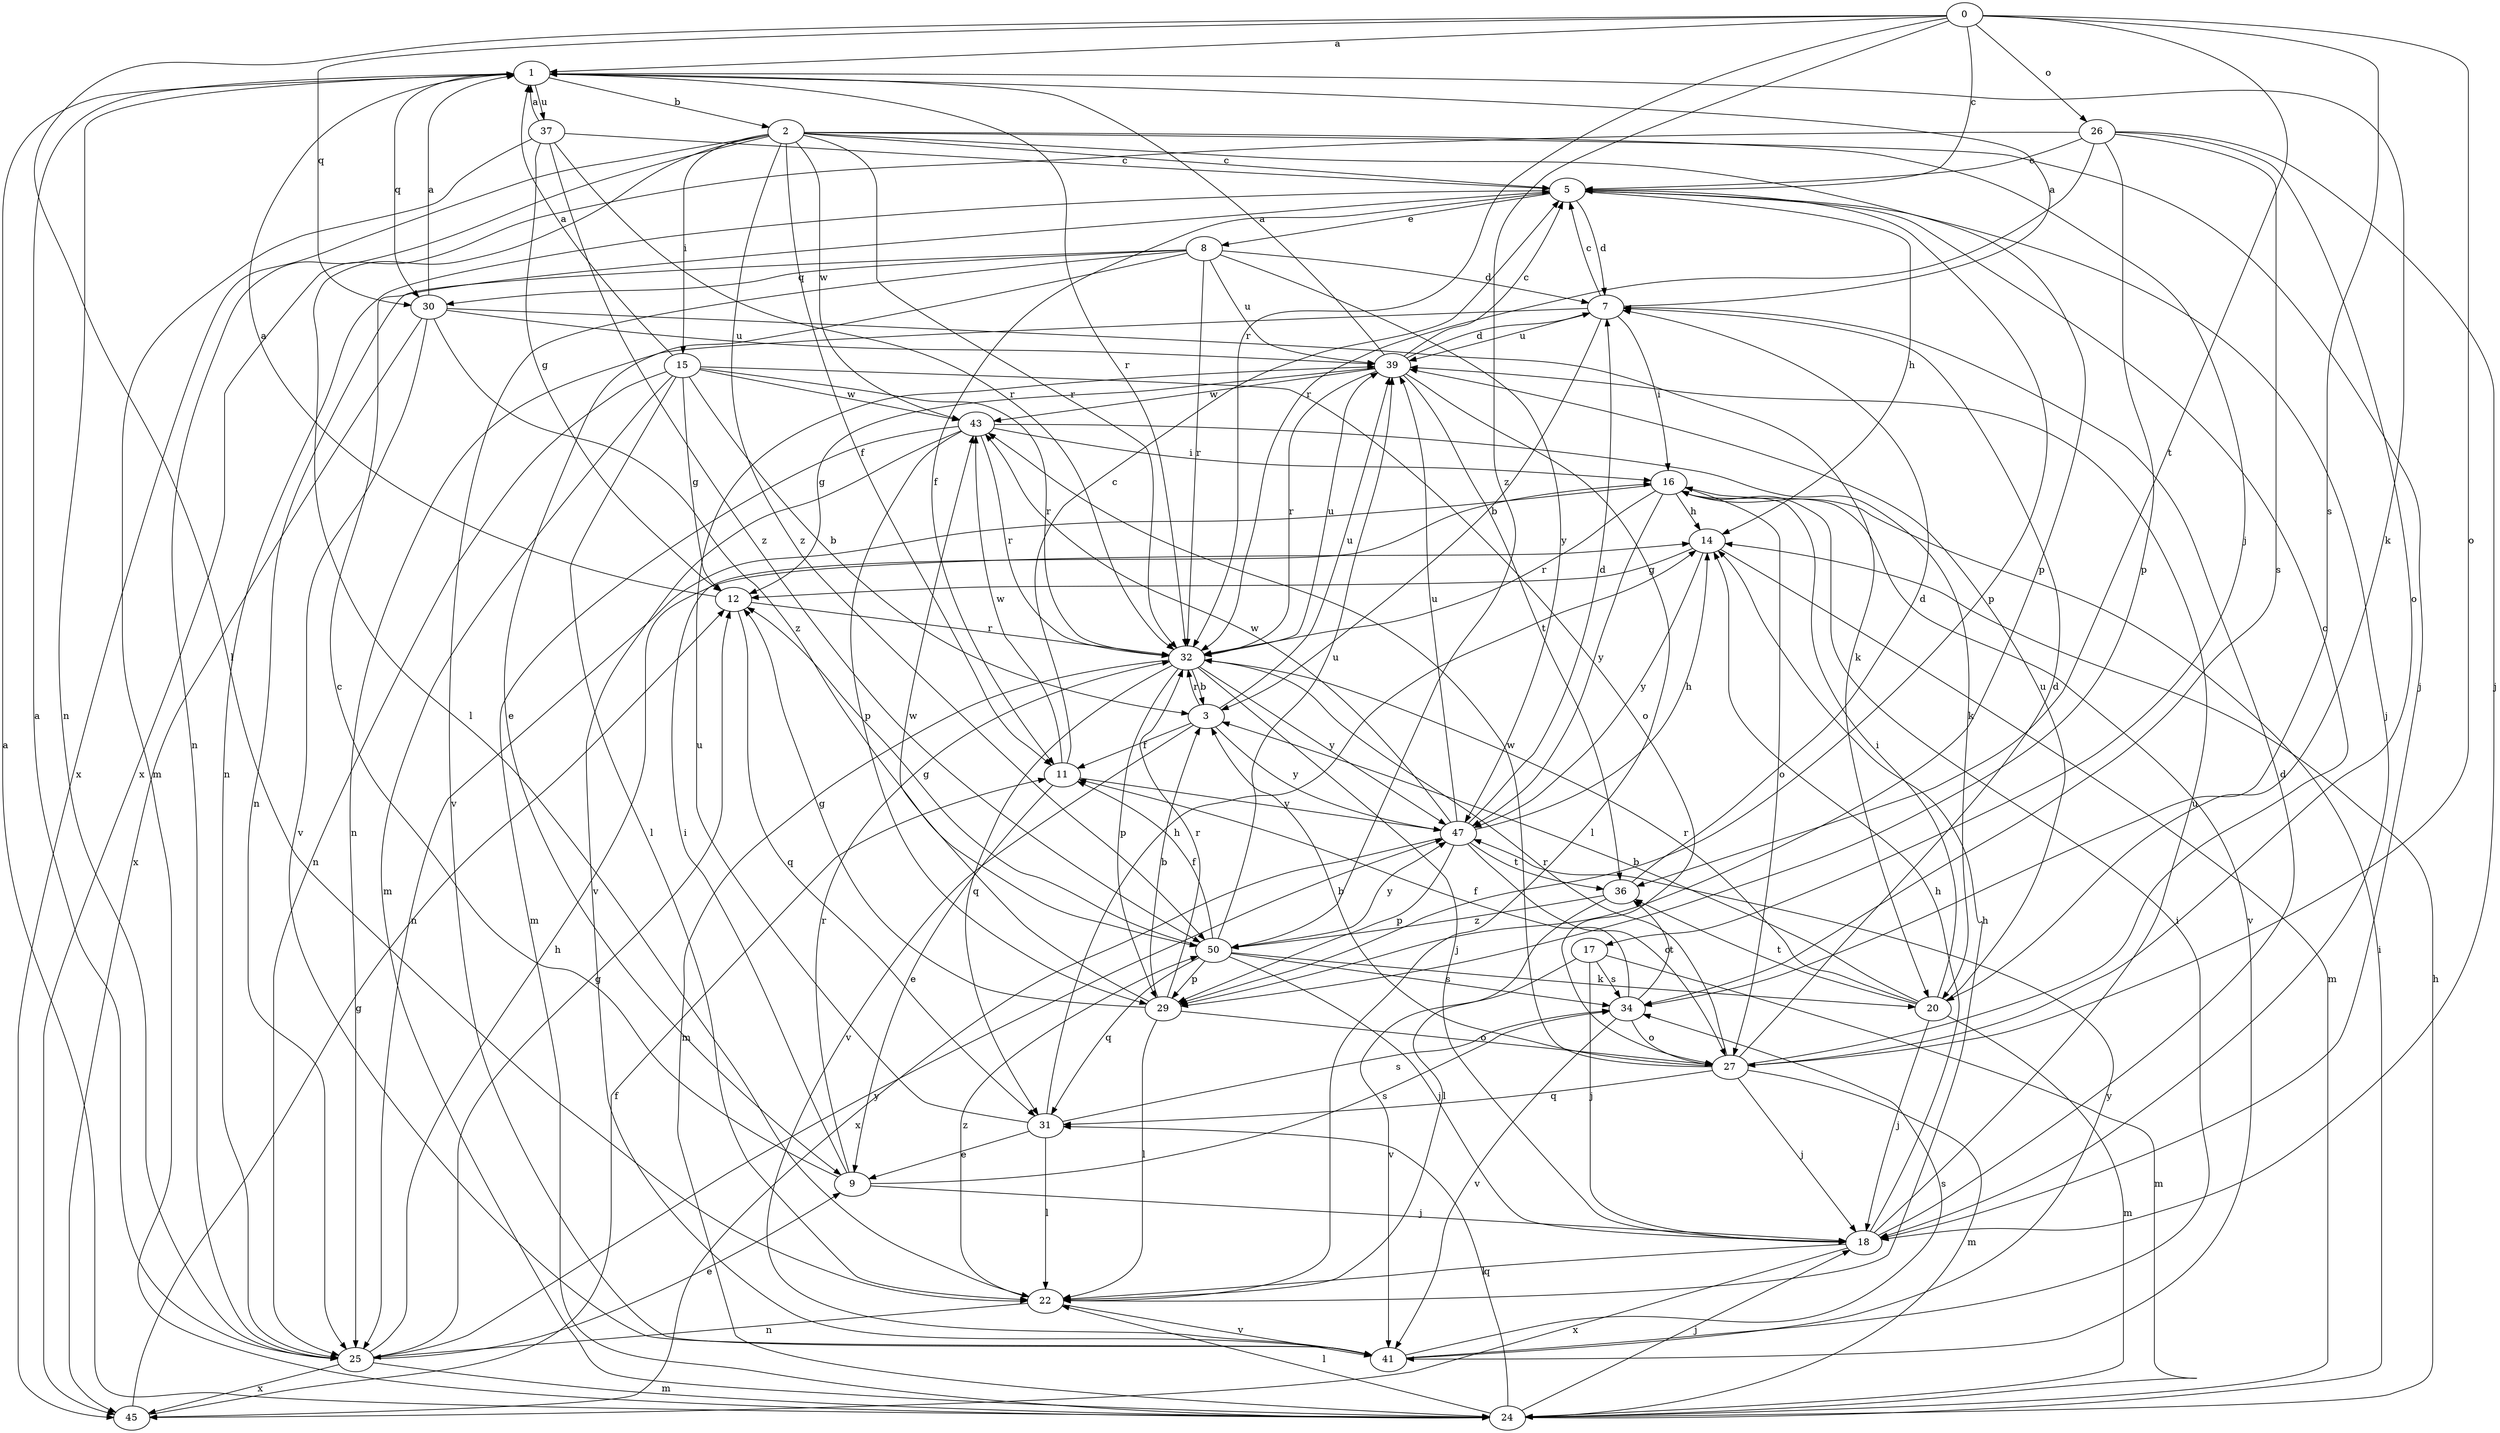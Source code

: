 strict digraph  {
0;
1;
2;
3;
5;
7;
8;
9;
11;
12;
14;
15;
16;
17;
18;
20;
22;
24;
25;
26;
27;
29;
30;
31;
32;
34;
36;
37;
39;
41;
43;
45;
47;
50;
0 -> 1  [label=a];
0 -> 5  [label=c];
0 -> 22  [label=l];
0 -> 26  [label=o];
0 -> 27  [label=o];
0 -> 30  [label=q];
0 -> 32  [label=r];
0 -> 34  [label=s];
0 -> 36  [label=t];
0 -> 50  [label=z];
1 -> 2  [label=b];
1 -> 20  [label=k];
1 -> 25  [label=n];
1 -> 30  [label=q];
1 -> 32  [label=r];
1 -> 37  [label=u];
2 -> 5  [label=c];
2 -> 11  [label=f];
2 -> 15  [label=i];
2 -> 17  [label=j];
2 -> 18  [label=j];
2 -> 22  [label=l];
2 -> 25  [label=n];
2 -> 29  [label=p];
2 -> 32  [label=r];
2 -> 43  [label=w];
2 -> 45  [label=x];
2 -> 50  [label=z];
3 -> 11  [label=f];
3 -> 32  [label=r];
3 -> 39  [label=u];
3 -> 41  [label=v];
3 -> 47  [label=y];
5 -> 7  [label=d];
5 -> 8  [label=e];
5 -> 11  [label=f];
5 -> 14  [label=h];
5 -> 18  [label=j];
5 -> 25  [label=n];
5 -> 29  [label=p];
7 -> 1  [label=a];
7 -> 3  [label=b];
7 -> 5  [label=c];
7 -> 16  [label=i];
7 -> 25  [label=n];
7 -> 39  [label=u];
8 -> 7  [label=d];
8 -> 9  [label=e];
8 -> 25  [label=n];
8 -> 30  [label=q];
8 -> 32  [label=r];
8 -> 39  [label=u];
8 -> 41  [label=v];
8 -> 47  [label=y];
9 -> 5  [label=c];
9 -> 16  [label=i];
9 -> 18  [label=j];
9 -> 32  [label=r];
9 -> 34  [label=s];
11 -> 5  [label=c];
11 -> 9  [label=e];
11 -> 43  [label=w];
11 -> 47  [label=y];
12 -> 1  [label=a];
12 -> 31  [label=q];
12 -> 32  [label=r];
14 -> 12  [label=g];
14 -> 24  [label=m];
14 -> 47  [label=y];
15 -> 1  [label=a];
15 -> 3  [label=b];
15 -> 12  [label=g];
15 -> 22  [label=l];
15 -> 24  [label=m];
15 -> 25  [label=n];
15 -> 27  [label=o];
15 -> 32  [label=r];
15 -> 43  [label=w];
16 -> 14  [label=h];
16 -> 25  [label=n];
16 -> 27  [label=o];
16 -> 32  [label=r];
16 -> 41  [label=v];
16 -> 47  [label=y];
17 -> 18  [label=j];
17 -> 24  [label=m];
17 -> 34  [label=s];
17 -> 41  [label=v];
18 -> 7  [label=d];
18 -> 14  [label=h];
18 -> 22  [label=l];
18 -> 39  [label=u];
18 -> 45  [label=x];
20 -> 3  [label=b];
20 -> 16  [label=i];
20 -> 18  [label=j];
20 -> 24  [label=m];
20 -> 32  [label=r];
20 -> 36  [label=t];
20 -> 39  [label=u];
22 -> 14  [label=h];
22 -> 25  [label=n];
22 -> 41  [label=v];
22 -> 50  [label=z];
24 -> 1  [label=a];
24 -> 14  [label=h];
24 -> 16  [label=i];
24 -> 18  [label=j];
24 -> 22  [label=l];
24 -> 31  [label=q];
25 -> 1  [label=a];
25 -> 9  [label=e];
25 -> 12  [label=g];
25 -> 14  [label=h];
25 -> 24  [label=m];
25 -> 45  [label=x];
25 -> 47  [label=y];
26 -> 5  [label=c];
26 -> 18  [label=j];
26 -> 27  [label=o];
26 -> 29  [label=p];
26 -> 32  [label=r];
26 -> 34  [label=s];
26 -> 45  [label=x];
27 -> 3  [label=b];
27 -> 5  [label=c];
27 -> 7  [label=d];
27 -> 18  [label=j];
27 -> 24  [label=m];
27 -> 31  [label=q];
27 -> 32  [label=r];
27 -> 43  [label=w];
29 -> 3  [label=b];
29 -> 12  [label=g];
29 -> 22  [label=l];
29 -> 27  [label=o];
29 -> 32  [label=r];
29 -> 43  [label=w];
30 -> 1  [label=a];
30 -> 20  [label=k];
30 -> 39  [label=u];
30 -> 41  [label=v];
30 -> 45  [label=x];
30 -> 50  [label=z];
31 -> 9  [label=e];
31 -> 14  [label=h];
31 -> 22  [label=l];
31 -> 34  [label=s];
31 -> 39  [label=u];
32 -> 3  [label=b];
32 -> 18  [label=j];
32 -> 24  [label=m];
32 -> 29  [label=p];
32 -> 31  [label=q];
32 -> 39  [label=u];
32 -> 47  [label=y];
34 -> 11  [label=f];
34 -> 27  [label=o];
34 -> 36  [label=t];
34 -> 41  [label=v];
36 -> 7  [label=d];
36 -> 22  [label=l];
36 -> 50  [label=z];
37 -> 1  [label=a];
37 -> 5  [label=c];
37 -> 12  [label=g];
37 -> 24  [label=m];
37 -> 32  [label=r];
37 -> 50  [label=z];
39 -> 1  [label=a];
39 -> 5  [label=c];
39 -> 7  [label=d];
39 -> 12  [label=g];
39 -> 22  [label=l];
39 -> 32  [label=r];
39 -> 36  [label=t];
39 -> 43  [label=w];
41 -> 16  [label=i];
41 -> 34  [label=s];
41 -> 47  [label=y];
43 -> 16  [label=i];
43 -> 20  [label=k];
43 -> 24  [label=m];
43 -> 29  [label=p];
43 -> 32  [label=r];
43 -> 41  [label=v];
45 -> 11  [label=f];
45 -> 12  [label=g];
47 -> 7  [label=d];
47 -> 14  [label=h];
47 -> 27  [label=o];
47 -> 29  [label=p];
47 -> 36  [label=t];
47 -> 39  [label=u];
47 -> 43  [label=w];
47 -> 45  [label=x];
50 -> 11  [label=f];
50 -> 12  [label=g];
50 -> 18  [label=j];
50 -> 20  [label=k];
50 -> 29  [label=p];
50 -> 31  [label=q];
50 -> 34  [label=s];
50 -> 39  [label=u];
50 -> 47  [label=y];
}
